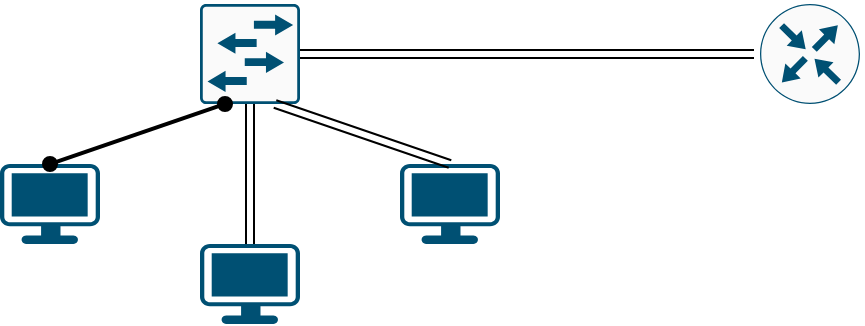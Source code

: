 <mxfile version="21.5.0" type="github">
  <diagram name="Page-1" id="pDpV7WeOmWzzQy2Ejz_Q">
    <mxGraphModel dx="1312" dy="686" grid="1" gridSize="10" guides="1" tooltips="1" connect="1" arrows="0" fold="1" page="1" pageScale="1" pageWidth="1100" pageHeight="850" math="0" shadow="0">
      <root>
        <mxCell id="0" />
        <mxCell id="1" parent="0" />
        <mxCell id="0ArkVvi7nFBQ5pvi9Glg-6" value="" style="points=[[0.03,0.03,0],[0.5,0,0],[0.97,0.03,0],[1,0.4,0],[0.97,0.745,0],[0.5,1,0],[0.03,0.745,0],[0,0.4,0]];verticalLabelPosition=bottom;sketch=0;html=1;verticalAlign=top;aspect=fixed;align=center;pointerEvents=1;shape=mxgraph.cisco19.workstation;fillColor=#005073;strokeColor=none;" parent="1" vertex="1">
          <mxGeometry x="400" y="240" width="50" height="40" as="geometry" />
        </mxCell>
        <mxCell id="0ArkVvi7nFBQ5pvi9Glg-7" value="" style="points=[[0.03,0.03,0],[0.5,0,0],[0.97,0.03,0],[1,0.4,0],[0.97,0.745,0],[0.5,1,0],[0.03,0.745,0],[0,0.4,0]];verticalLabelPosition=bottom;sketch=0;html=1;verticalAlign=top;aspect=fixed;align=center;pointerEvents=1;shape=mxgraph.cisco19.workstation;fillColor=#005073;strokeColor=none;" parent="1" vertex="1">
          <mxGeometry x="500" y="280" width="50" height="40" as="geometry" />
        </mxCell>
        <mxCell id="0ArkVvi7nFBQ5pvi9Glg-8" value="" style="points=[[0.03,0.03,0],[0.5,0,0],[0.97,0.03,0],[1,0.4,0],[0.97,0.745,0],[0.5,1,0],[0.03,0.745,0],[0,0.4,0]];verticalLabelPosition=bottom;sketch=0;html=1;verticalAlign=top;aspect=fixed;align=center;pointerEvents=1;shape=mxgraph.cisco19.workstation;fillColor=#005073;strokeColor=none;" parent="1" vertex="1">
          <mxGeometry x="600" y="240" width="50" height="40" as="geometry" />
        </mxCell>
        <mxCell id="0ArkVvi7nFBQ5pvi9Glg-9" value="" style="sketch=0;points=[[0.015,0.015,0],[0.985,0.015,0],[0.985,0.985,0],[0.015,0.985,0],[0.25,0,0],[0.5,0,0],[0.75,0,0],[1,0.25,0],[1,0.5,0],[1,0.75,0],[0.75,1,0],[0.5,1,0],[0.25,1,0],[0,0.75,0],[0,0.5,0],[0,0.25,0]];verticalLabelPosition=bottom;html=1;verticalAlign=top;aspect=fixed;align=center;pointerEvents=1;shape=mxgraph.cisco19.rect;prIcon=l2_switch;fillColor=#FAFAFA;strokeColor=#005073;strokeWidth=3;" parent="1" vertex="1">
          <mxGeometry x="500" y="160" width="50" height="50" as="geometry" />
        </mxCell>
        <mxCell id="0ArkVvi7nFBQ5pvi9Glg-10" value="" style="sketch=0;points=[[0.5,0,0],[1,0.5,0],[0.5,1,0],[0,0.5,0],[0.145,0.145,0],[0.856,0.145,0],[0.855,0.856,0],[0.145,0.855,0]];verticalLabelPosition=bottom;html=1;verticalAlign=top;aspect=fixed;align=center;pointerEvents=1;shape=mxgraph.cisco19.rect;prIcon=router;fillColor=#FAFAFA;strokeColor=#005073;strokeWidth=3;perimeterSpacing=3;" parent="1" vertex="1">
          <mxGeometry x="780" y="160" width="50" height="50" as="geometry" />
        </mxCell>
        <mxCell id="0ArkVvi7nFBQ5pvi9Glg-11" value="" style="shape=link;html=1;rounded=0;exitX=0.75;exitY=1;exitDx=0;exitDy=0;exitPerimeter=0;entryX=0.5;entryY=0;entryDx=0;entryDy=0;entryPerimeter=0;" parent="1" source="0ArkVvi7nFBQ5pvi9Glg-9" target="0ArkVvi7nFBQ5pvi9Glg-8" edge="1">
          <mxGeometry width="100" relative="1" as="geometry">
            <mxPoint x="500" y="350" as="sourcePoint" />
            <mxPoint x="570" y="350" as="targetPoint" />
          </mxGeometry>
        </mxCell>
        <mxCell id="0ArkVvi7nFBQ5pvi9Glg-12" value="" style="shape=link;html=1;rounded=0;entryX=0.25;entryY=1;entryDx=0;entryDy=0;entryPerimeter=0;exitX=0.5;exitY=0;exitDx=0;exitDy=0;exitPerimeter=0;strokeColor=none;strokeWidth=6;" parent="1" source="0ArkVvi7nFBQ5pvi9Glg-6" target="0ArkVvi7nFBQ5pvi9Glg-9" edge="1">
          <mxGeometry width="100" relative="1" as="geometry">
            <mxPoint x="380" y="270" as="sourcePoint" />
            <mxPoint x="480" y="270" as="targetPoint" />
          </mxGeometry>
        </mxCell>
        <mxCell id="0ArkVvi7nFBQ5pvi9Glg-13" value="" style="shape=link;html=1;rounded=0;exitX=0.5;exitY=0;exitDx=0;exitDy=0;exitPerimeter=0;entryX=0.5;entryY=1;entryDx=0;entryDy=0;entryPerimeter=0;" parent="1" source="0ArkVvi7nFBQ5pvi9Glg-7" target="0ArkVvi7nFBQ5pvi9Glg-9" edge="1">
          <mxGeometry width="100" relative="1" as="geometry">
            <mxPoint x="520" y="480" as="sourcePoint" />
            <mxPoint x="620" y="480" as="targetPoint" />
            <Array as="points" />
          </mxGeometry>
        </mxCell>
        <mxCell id="0ArkVvi7nFBQ5pvi9Glg-14" value="" style="shape=link;html=1;rounded=0;entryX=0;entryY=0.5;entryDx=0;entryDy=0;entryPerimeter=0;exitX=1;exitY=0.5;exitDx=0;exitDy=0;exitPerimeter=0;" parent="1" source="0ArkVvi7nFBQ5pvi9Glg-9" target="0ArkVvi7nFBQ5pvi9Glg-10" edge="1">
          <mxGeometry width="100" relative="1" as="geometry">
            <mxPoint x="500" y="350" as="sourcePoint" />
            <mxPoint x="600" y="350" as="targetPoint" />
          </mxGeometry>
        </mxCell>
        <mxCell id="0ArkVvi7nFBQ5pvi9Glg-18" value="" style="endArrow=oval;startArrow=oval;html=1;rounded=0;exitX=0.5;exitY=0;exitDx=0;exitDy=0;exitPerimeter=0;entryX=0.25;entryY=1;entryDx=0;entryDy=0;entryPerimeter=0;strokeWidth=2;startFill=1;endFill=1;" parent="1" source="0ArkVvi7nFBQ5pvi9Glg-6" target="0ArkVvi7nFBQ5pvi9Glg-9" edge="1">
          <mxGeometry width="50" height="50" relative="1" as="geometry">
            <mxPoint x="520" y="380" as="sourcePoint" />
            <mxPoint x="570" y="330" as="targetPoint" />
          </mxGeometry>
        </mxCell>
      </root>
    </mxGraphModel>
  </diagram>
</mxfile>
